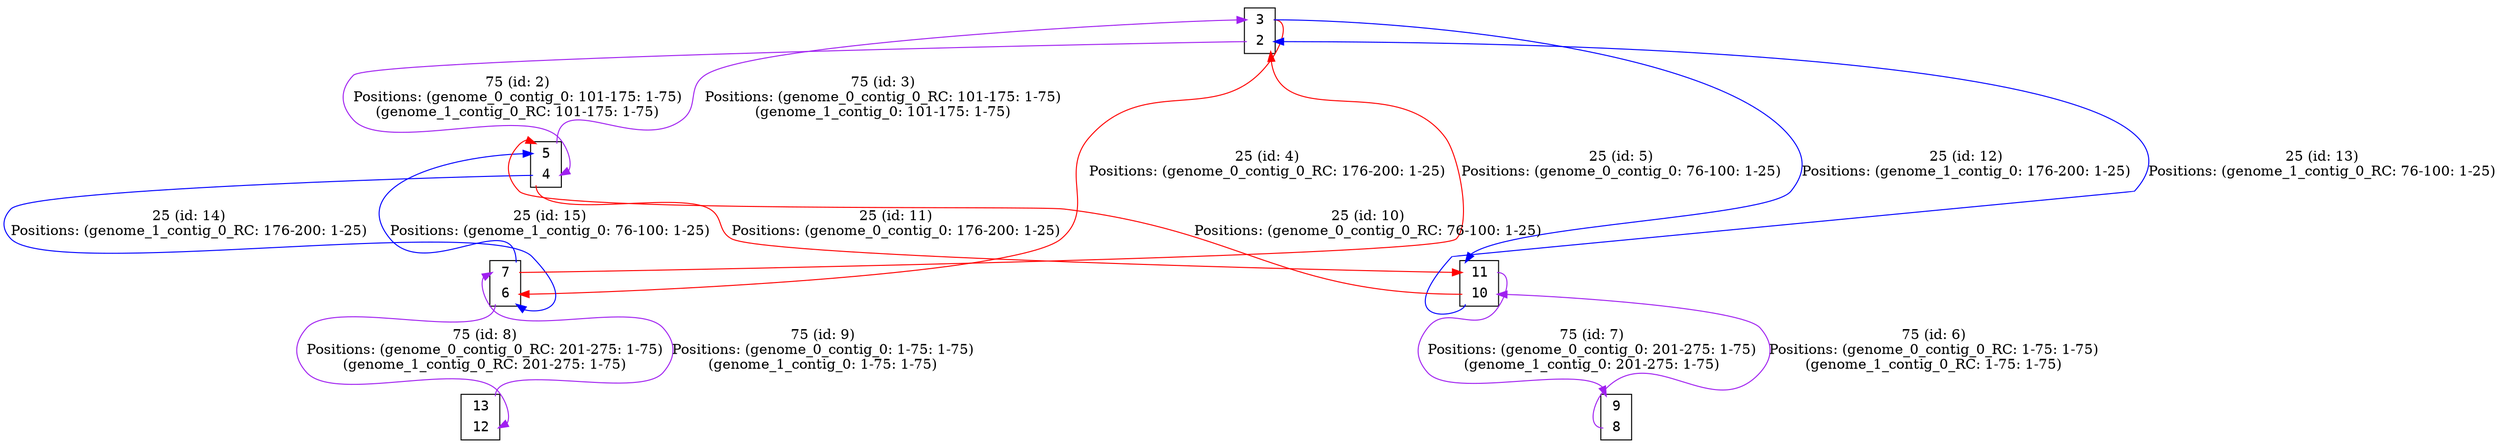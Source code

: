 digraph my_graph {
node[fontname=<Courier>,shape=<plaintext>]
vertex_0x9ee350_0x9f6ab0[label=<<TABLE bgcolor = "white">
<TR><TD BORDER = "0" PORT = "port_0x9f6ab0_in"></TD><TD BORDER = "0" PORT = "port_">2</TD><TD BORDER = "0" PORT = "port_0x9f6ab0_out"></TD></TR>
<TR><TD BORDER = "0" PORT = "port_0x9ee350_out"></TD><TD BORDER = "0" PORT = "port_">3</TD><TD BORDER = "0" PORT = "port_0x9ee350_in"></TD></TR>
</TABLE>>,style=<filled>,color=<black>,fillcolor=<white>]
vertex_0x9ee350_0x9f6ab0[label=<<TABLE bgcolor = "white">
<TR><TD BORDER = "0" PORT = "port_0x9ee350_in"></TD><TD BORDER = "0" PORT = "port_">3</TD><TD BORDER = "0" PORT = "port_0x9ee350_out"></TD></TR>
<TR><TD BORDER = "0" PORT = "port_0x9f6ab0_out"></TD><TD BORDER = "0" PORT = "port_">2</TD><TD BORDER = "0" PORT = "port_0x9f6ab0_in"></TD></TR>
</TABLE>>,style=<filled>,color=<black>,fillcolor=<white>]
vertex_0x9ee3d0_0x9ef230[label=<<TABLE bgcolor = "white">
<TR><TD BORDER = "0" PORT = "port_0x9ef230_in"></TD><TD BORDER = "0" PORT = "port_">4</TD><TD BORDER = "0" PORT = "port_0x9ef230_out"></TD></TR>
<TR><TD BORDER = "0" PORT = "port_0x9ee3d0_out"></TD><TD BORDER = "0" PORT = "port_">5</TD><TD BORDER = "0" PORT = "port_0x9ee3d0_in"></TD></TR>
</TABLE>>,style=<filled>,color=<black>,fillcolor=<white>]
vertex_0x9ee3d0_0x9ef230[label=<<TABLE bgcolor = "white">
<TR><TD BORDER = "0" PORT = "port_0x9ee3d0_in"></TD><TD BORDER = "0" PORT = "port_">5</TD><TD BORDER = "0" PORT = "port_0x9ee3d0_out"></TD></TR>
<TR><TD BORDER = "0" PORT = "port_0x9ef230_out"></TD><TD BORDER = "0" PORT = "port_">4</TD><TD BORDER = "0" PORT = "port_0x9ef230_in"></TD></TR>
</TABLE>>,style=<filled>,color=<black>,fillcolor=<white>]
vertex_0x9ee670_0x9ee700[label=<<TABLE bgcolor = "white">
<TR><TD BORDER = "0" PORT = "port_0x9ee670_in"></TD><TD BORDER = "0" PORT = "port_">6</TD><TD BORDER = "0" PORT = "port_0x9ee670_out"></TD></TR>
<TR><TD BORDER = "0" PORT = "port_0x9ee700_out"></TD><TD BORDER = "0" PORT = "port_">7</TD><TD BORDER = "0" PORT = "port_0x9ee700_in"></TD></TR>
</TABLE>>,style=<filled>,color=<black>,fillcolor=<white>]
vertex_0x9ee670_0x9ee700[label=<<TABLE bgcolor = "white">
<TR><TD BORDER = "0" PORT = "port_0x9ee700_in"></TD><TD BORDER = "0" PORT = "port_">7</TD><TD BORDER = "0" PORT = "port_0x9ee700_out"></TD></TR>
<TR><TD BORDER = "0" PORT = "port_0x9ee670_out"></TD><TD BORDER = "0" PORT = "port_">6</TD><TD BORDER = "0" PORT = "port_0x9ee670_in"></TD></TR>
</TABLE>>,style=<filled>,color=<black>,fillcolor=<white>]
vertex_0x9eefc0_0x9ef6c0[label=<<TABLE bgcolor = "white">
<TR><TD BORDER = "0" PORT = "port_0x9ef6c0_in"></TD><TD BORDER = "0" PORT = "port_">8</TD><TD BORDER = "0" PORT = "port_0x9ef6c0_out"></TD></TR>
<TR><TD BORDER = "0" PORT = "port_0x9eefc0_out"></TD><TD BORDER = "0" PORT = "port_">9</TD><TD BORDER = "0" PORT = "port_0x9eefc0_in"></TD></TR>
</TABLE>>,style=<filled>,color=<black>,fillcolor=<white>]
vertex_0x9eefc0_0x9ef6c0[label=<<TABLE bgcolor = "white">
<TR><TD BORDER = "0" PORT = "port_0x9eefc0_in"></TD><TD BORDER = "0" PORT = "port_">9</TD><TD BORDER = "0" PORT = "port_0x9eefc0_out"></TD></TR>
<TR><TD BORDER = "0" PORT = "port_0x9ef6c0_out"></TD><TD BORDER = "0" PORT = "port_">8</TD><TD BORDER = "0" PORT = "port_0x9ef6c0_in"></TD></TR>
</TABLE>>,style=<filled>,color=<black>,fillcolor=<white>]
vertex_0x9ef130_0x9ef940[label=<<TABLE bgcolor = "white">
<TR><TD BORDER = "0" PORT = "port_0x9ef130_in"></TD><TD BORDER = "0" PORT = "port_">10</TD><TD BORDER = "0" PORT = "port_0x9ef130_out"></TD></TR>
<TR><TD BORDER = "0" PORT = "port_0x9ef940_out"></TD><TD BORDER = "0" PORT = "port_">11</TD><TD BORDER = "0" PORT = "port_0x9ef940_in"></TD></TR>
</TABLE>>,style=<filled>,color=<black>,fillcolor=<white>]
vertex_0x9ef130_0x9ef940[label=<<TABLE bgcolor = "white">
<TR><TD BORDER = "0" PORT = "port_0x9ef940_in"></TD><TD BORDER = "0" PORT = "port_">11</TD><TD BORDER = "0" PORT = "port_0x9ef940_out"></TD></TR>
<TR><TD BORDER = "0" PORT = "port_0x9ef130_out"></TD><TD BORDER = "0" PORT = "port_">10</TD><TD BORDER = "0" PORT = "port_0x9ef130_in"></TD></TR>
</TABLE>>,style=<filled>,color=<black>,fillcolor=<white>]
vertex_0x9efbe0_0x9efe30[label=<<TABLE bgcolor = "white">
<TR><TD BORDER = "0" PORT = "port_0x9efbe0_in"></TD><TD BORDER = "0" PORT = "port_">12</TD><TD BORDER = "0" PORT = "port_0x9efbe0_out"></TD></TR>
<TR><TD BORDER = "0" PORT = "port_0x9efe30_out"></TD><TD BORDER = "0" PORT = "port_">13</TD><TD BORDER = "0" PORT = "port_0x9efe30_in"></TD></TR>
</TABLE>>,style=<filled>,color=<black>,fillcolor=<white>]
vertex_0x9efbe0_0x9efe30[label=<<TABLE bgcolor = "white">
<TR><TD BORDER = "0" PORT = "port_0x9efe30_in"></TD><TD BORDER = "0" PORT = "port_">13</TD><TD BORDER = "0" PORT = "port_0x9efe30_out"></TD></TR>
<TR><TD BORDER = "0" PORT = "port_0x9efbe0_out"></TD><TD BORDER = "0" PORT = "port_">12</TD><TD BORDER = "0" PORT = "port_0x9efbe0_in"></TD></TR>
</TABLE>>,style=<filled>,color=<black>,fillcolor=<white>]
vertex_0x9ee350_0x9f6ab0:port_0x9f6ab0_out->vertex_0x9ee3d0_0x9ef230:port_0x9ef230_in[label="75 (id: 2)\nPositions: (genome_0_contig_0: 101-175: 1-75)\n(genome_1_contig_0_RC: 101-175: 1-75)\n",len=<0>,K=<0>,color=<purple>]
vertex_0x9ee3d0_0x9ef230:port_0x9ee3d0_out->vertex_0x9ee350_0x9f6ab0:port_0x9ee350_in[label="75 (id: 3)\nPositions: (genome_0_contig_0_RC: 101-175: 1-75)\n(genome_1_contig_0: 101-175: 1-75)\n",len=<0>,K=<0>,color=<purple>]
vertex_0x9ee350_0x9f6ab0:port_0x9ee350_out->vertex_0x9ee670_0x9ee700:port_0x9ee670_in[label="25 (id: 4)\nPositions: (genome_0_contig_0_RC: 176-200: 1-25)\n",len=<0>,K=<0>,color=<red>]
vertex_0x9ee670_0x9ee700:port_0x9ee700_out->vertex_0x9ee350_0x9f6ab0:port_0x9f6ab0_in[label="25 (id: 5)\nPositions: (genome_0_contig_0: 76-100: 1-25)\n",len=<0>,K=<0>,color=<red>]
vertex_0x9eefc0_0x9ef6c0:port_0x9ef6c0_out->vertex_0x9ef130_0x9ef940:port_0x9ef130_in[label="75 (id: 6)\nPositions: (genome_0_contig_0_RC: 1-75: 1-75)\n(genome_1_contig_0_RC: 1-75: 1-75)\n",len=<0>,K=<0>,color=<purple>]
vertex_0x9ef130_0x9ef940:port_0x9ef940_out->vertex_0x9eefc0_0x9ef6c0:port_0x9eefc0_in[label="75 (id: 7)\nPositions: (genome_0_contig_0: 201-275: 1-75)\n(genome_1_contig_0: 201-275: 1-75)\n",len=<0>,K=<0>,color=<purple>]
vertex_0x9ee670_0x9ee700:port_0x9ee670_out->vertex_0x9efbe0_0x9efe30:port_0x9efbe0_in[label="75 (id: 8)\nPositions: (genome_0_contig_0_RC: 201-275: 1-75)\n(genome_1_contig_0_RC: 201-275: 1-75)\n",len=<0>,K=<0>,color=<purple>]
vertex_0x9efbe0_0x9efe30:port_0x9efe30_out->vertex_0x9ee670_0x9ee700:port_0x9ee700_in[label="75 (id: 9)\nPositions: (genome_0_contig_0: 1-75: 1-75)\n(genome_1_contig_0: 1-75: 1-75)\n",len=<0>,K=<0>,color=<purple>]
vertex_0x9ef130_0x9ef940:port_0x9ef130_out->vertex_0x9ee3d0_0x9ef230:port_0x9ee3d0_in[label="25 (id: 10)\nPositions: (genome_0_contig_0_RC: 76-100: 1-25)\n",len=<0>,K=<0>,color=<red>]
vertex_0x9ee3d0_0x9ef230:port_0x9ef230_out->vertex_0x9ef130_0x9ef940:port_0x9ef940_in[label="25 (id: 11)\nPositions: (genome_0_contig_0: 176-200: 1-25)\n",len=<0>,K=<0>,color=<red>]
vertex_0x9ee350_0x9f6ab0:port_0x9ee350_out->vertex_0x9ef130_0x9ef940:port_0x9ef940_in[label="25 (id: 12)\nPositions: (genome_1_contig_0: 176-200: 1-25)\n",len=<0>,K=<0>,color=<blue>]
vertex_0x9ef130_0x9ef940:port_0x9ef130_out->vertex_0x9ee350_0x9f6ab0:port_0x9f6ab0_in[label="25 (id: 13)\nPositions: (genome_1_contig_0_RC: 76-100: 1-25)\n",len=<0>,K=<0>,color=<blue>]
vertex_0x9ee3d0_0x9ef230:port_0x9ef230_out->vertex_0x9ee670_0x9ee700:port_0x9ee670_in[label="25 (id: 14)\nPositions: (genome_1_contig_0_RC: 176-200: 1-25)\n",len=<0>,K=<0>,color=<blue>]
vertex_0x9ee670_0x9ee700:port_0x9ee700_out->vertex_0x9ee3d0_0x9ef230:port_0x9ee3d0_in[label="25 (id: 15)\nPositions: (genome_1_contig_0: 76-100: 1-25)\n",len=<0>,K=<0>,color=<blue>]
}
